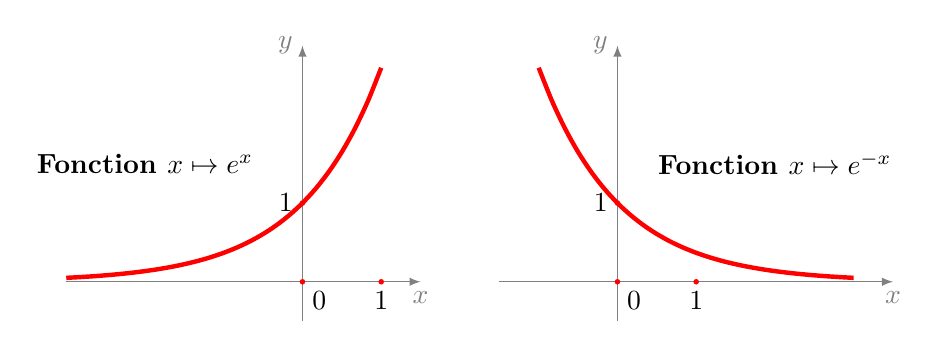 \begin{tikzpicture}[scale=1]
\begin{scope}[]
\draw[->,>=latex, gray] (-3,0)--(1.5,0) node[below] {$x$};
\draw[->,>=latex, gray] (0,-0.5)--(0,3) node[left] {$y$};

%\draw[ultra thick,red] (-3,0) -- (0,0) -- (2,2);

\draw[ultra thick, color=red,domain=-3:1,smooth] plot (\x,{exp(\x)});


%\node at (1,1)[above]{$y=e^{x}$};

\fill[red] (0,0) circle (1pt);
\fill[red] (1,0) circle (1pt);
\fill[red] (0,1) circle (1pt);


\node at (0,0) [below right] {$0$};
\node at (1,0) [below] {$1$};
\node at (0,1) [left] {$1$};

\node at (-2,1.5) {\bf Fonction $x \mapsto e^x$};
\end{scope}

\begin{scope}[xshift=4cm]
\draw[->,>=latex, gray] (-1.5,0)--(3.5,0) node[below] {$x$};
\draw[->,>=latex, gray] (0,-0.5)--(0,3) node[left] {$y$};

%\draw[ultra thick,red] (-3,0) -- (0,0) -- (2,2);

\draw[ultra thick, color=red,domain=-1:3,smooth] plot (\x,{exp(-\x)});


% \node at (2.5,0.5)[above]{$y=e^{-x}$};

\fill[red] (0,0) circle (1pt);
\fill[red] (1,0) circle (1pt);
\fill[red] (0,1) circle (1pt);


\node at (0,0) [below right] {$0$};
\node at (1,0) [below] {$1$};
\node at (0,1) [left] {$1$};

\node at (2,1.5) {\bf Fonction $x \mapsto e^{-x}$};
\end{scope}
\end{tikzpicture}